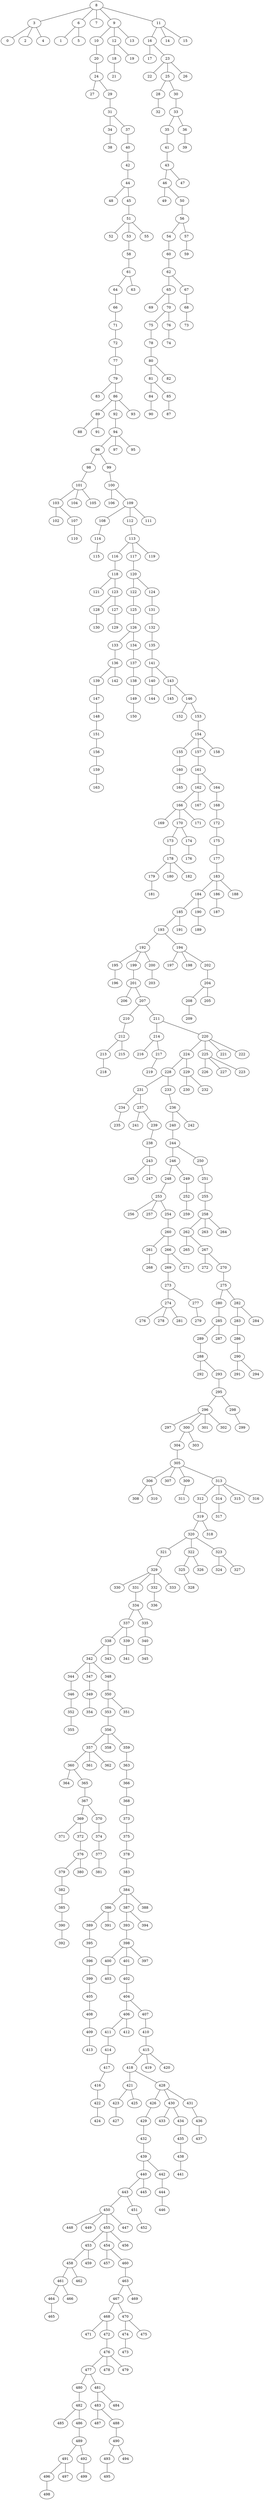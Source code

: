 graph abstract {
	3 -- {0 2 4 }
	6 -- {1 5 }
	8 -- {3 6 7 9 11 }
	9 -- {10 12 13 }
	10 -- {20 }
	11 -- {16 14 15 }
	12 -- {18 19 }
	16 -- {17 23 }
	18 -- {21 }
	20 -- {24 }
	23 -- {22 25 26 }
	24 -- {27 29 }
	25 -- {28 30 }
	28 -- {32 }
	29 -- {31 }
	30 -- {33 }
	31 -- {34 37 }
	33 -- {35 36 }
	34 -- {38 }
	35 -- {41 }
	36 -- {39 }
	37 -- {40 }
	40 -- {42 }
	41 -- {43 }
	42 -- {44 }
	43 -- {46 47 }
	44 -- {48 45 }
	45 -- {51 }
	46 -- {49 50 }
	50 -- {56 }
	51 -- {52 53 55 }
	53 -- {58 }
	54 -- {60 }
	56 -- {54 57 }
	57 -- {59 }
	58 -- {61 }
	60 -- {62 }
	61 -- {64 63 }
	62 -- {65 67 }
	64 -- {66 }
	65 -- {69 70 }
	66 -- {71 }
	67 -- {68 }
	68 -- {73 }
	70 -- {75 76 }
	71 -- {72 }
	72 -- {77 }
	75 -- {78 }
	76 -- {74 }
	77 -- {79 }
	78 -- {80 }
	79 -- {83 86 }
	80 -- {81 82 }
	81 -- {84 85 }
	84 -- {90 }
	85 -- {87 }
	86 -- {89 92 93 }
	89 -- {88 91 }
	92 -- {94 }
	94 -- {96 97 95 }
	96 -- {98 99 }
	98 -- {101 }
	99 -- {100 }
	100 -- {106 109 }
	101 -- {103 104 105 }
	103 -- {102 107 }
	107 -- {110 }
	108 -- {114 }
	109 -- {112 108 111 }
	112 -- {113 }
	113 -- {116 117 119 }
	114 -- {115 }
	116 -- {118 }
	117 -- {120 }
	118 -- {121 123 }
	120 -- {122 124 }
	122 -- {125 }
	123 -- {128 127 }
	124 -- {131 }
	125 -- {126 }
	126 -- {133 134 }
	127 -- {129 }
	128 -- {130 }
	131 -- {132 }
	132 -- {135 }
	133 -- {136 }
	134 -- {137 }
	135 -- {141 }
	136 -- {139 142 }
	137 -- {138 }
	138 -- {149 }
	139 -- {147 }
	140 -- {144 }
	141 -- {140 143 }
	143 -- {145 146 }
	146 -- {152 153 }
	147 -- {148 }
	148 -- {151 }
	149 -- {150 }
	151 -- {156 }
	153 -- {154 }
	154 -- {155 157 158 }
	155 -- {160 }
	156 -- {159 }
	157 -- {161 }
	159 -- {163 }
	160 -- {165 }
	161 -- {162 164 }
	162 -- {166 167 }
	164 -- {168 }
	166 -- {169 170 171 }
	168 -- {172 }
	170 -- {173 174 }
	172 -- {175 }
	173 -- {178 }
	174 -- {176 }
	175 -- {177 }
	177 -- {183 }
	178 -- {179 180 182 }
	179 -- {181 }
	183 -- {184 186 188 }
	184 -- {185 190 }
	185 -- {193 191 }
	186 -- {187 }
	190 -- {189 }
	192 -- {195 199 200 }
	193 -- {192 194 }
	194 -- {197 198 202 }
	195 -- {196 }
	199 -- {201 }
	200 -- {203 }
	201 -- {206 207 }
	202 -- {204 }
	204 -- {208 205 }
	207 -- {210 211 }
	208 -- {209 }
	210 -- {212 }
	211 -- {214 220 }
	212 -- {213 215 }
	213 -- {218 }
	214 -- {216 217 }
	217 -- {219 }
	220 -- {224 225 221 222 }
	224 -- {228 229 }
	225 -- {226 227 223 }
	228 -- {231 233 }
	229 -- {230 232 }
	231 -- {234 237 }
	233 -- {236 }
	234 -- {235 }
	236 -- {240 242 }
	237 -- {241 239 }
	238 -- {243 }
	239 -- {238 }
	240 -- {244 }
	243 -- {245 247 }
	244 -- {246 250 }
	246 -- {248 249 }
	248 -- {253 }
	249 -- {252 }
	250 -- {251 }
	251 -- {255 }
	252 -- {259 }
	253 -- {256 257 254 }
	254 -- {260 }
	255 -- {258 }
	258 -- {262 263 264 }
	260 -- {261 266 }
	261 -- {268 }
	262 -- {265 267 }
	266 -- {269 271 }
	267 -- {272 270 }
	269 -- {273 }
	270 -- {275 }
	273 -- {274 277 }
	274 -- {276 278 281 }
	275 -- {280 282 }
	277 -- {279 }
	280 -- {285 }
	282 -- {283 284 }
	283 -- {286 }
	285 -- {289 287 }
	286 -- {290 }
	288 -- {292 293 }
	289 -- {288 }
	290 -- {291 294 }
	293 -- {295 }
	295 -- {296 298 }
	296 -- {297 300 301 302 }
	298 -- {299 }
	300 -- {304 303 }
	304 -- {305 }
	305 -- {306 307 309 313 }
	306 -- {308 310 }
	309 -- {311 }
	312 -- {319 }
	313 -- {312 314 315 316 }
	314 -- {317 }
	319 -- {320 318 }
	320 -- {321 322 323 }
	321 -- {329 }
	322 -- {325 326 }
	323 -- {324 327 }
	325 -- {328 }
	329 -- {330 331 332 333 }
	331 -- {334 }
	332 -- {336 }
	334 -- {337 335 }
	335 -- {340 }
	337 -- {338 339 }
	338 -- {342 343 }
	339 -- {341 }
	340 -- {345 }
	342 -- {344 347 348 }
	344 -- {346 }
	346 -- {352 }
	347 -- {349 }
	348 -- {350 }
	349 -- {354 }
	350 -- {353 351 }
	352 -- {355 }
	353 -- {356 }
	356 -- {357 358 359 }
	357 -- {360 361 362 }
	359 -- {363 }
	360 -- {364 365 }
	363 -- {366 }
	365 -- {367 }
	366 -- {368 }
	367 -- {369 370 }
	368 -- {373 }
	369 -- {371 372 }
	370 -- {374 }
	372 -- {376 }
	373 -- {375 }
	374 -- {377 }
	375 -- {378 }
	376 -- {379 380 }
	377 -- {381 }
	378 -- {383 }
	379 -- {382 }
	382 -- {385 }
	383 -- {384 }
	384 -- {386 387 388 }
	385 -- {390 }
	386 -- {389 391 }
	387 -- {393 394 }
	389 -- {395 }
	390 -- {392 }
	393 -- {398 }
	395 -- {396 }
	396 -- {399 }
	398 -- {400 401 397 }
	399 -- {405 }
	400 -- {403 }
	401 -- {402 }
	402 -- {404 }
	404 -- {406 407 }
	405 -- {408 }
	406 -- {411 412 }
	407 -- {410 }
	408 -- {409 }
	409 -- {413 }
	410 -- {415 }
	411 -- {414 }
	414 -- {417 }
	415 -- {418 419 420 }
	416 -- {422 }
	417 -- {416 }
	418 -- {421 428 }
	421 -- {423 425 }
	422 -- {424 }
	423 -- {427 }
	426 -- {429 }
	428 -- {426 430 431 }
	429 -- {432 }
	430 -- {433 434 }
	431 -- {436 }
	432 -- {439 }
	434 -- {435 }
	435 -- {438 }
	436 -- {437 }
	438 -- {441 }
	439 -- {440 442 }
	440 -- {443 445 }
	442 -- {444 }
	443 -- {450 451 }
	444 -- {446 }
	450 -- {448 449 455 447 }
	451 -- {452 }
	453 -- {458 459 }
	454 -- {457 460 }
	455 -- {453 454 456 }
	458 -- {461 462 }
	460 -- {463 }
	461 -- {464 466 }
	463 -- {467 469 }
	464 -- {465 }
	467 -- {468 470 }
	468 -- {471 472 }
	470 -- {474 475 }
	472 -- {476 }
	474 -- {473 }
	476 -- {477 478 479 }
	477 -- {480 481 }
	480 -- {482 }
	481 -- {483 484 }
	482 -- {485 486 }
	483 -- {487 488 }
	486 -- {489 }
	488 -- {490 }
	489 -- {491 492 }
	490 -- {493 494 }
	491 -- {496 497 }
	492 -- {499 }
	493 -- {495 }
	496 -- {498 }
}